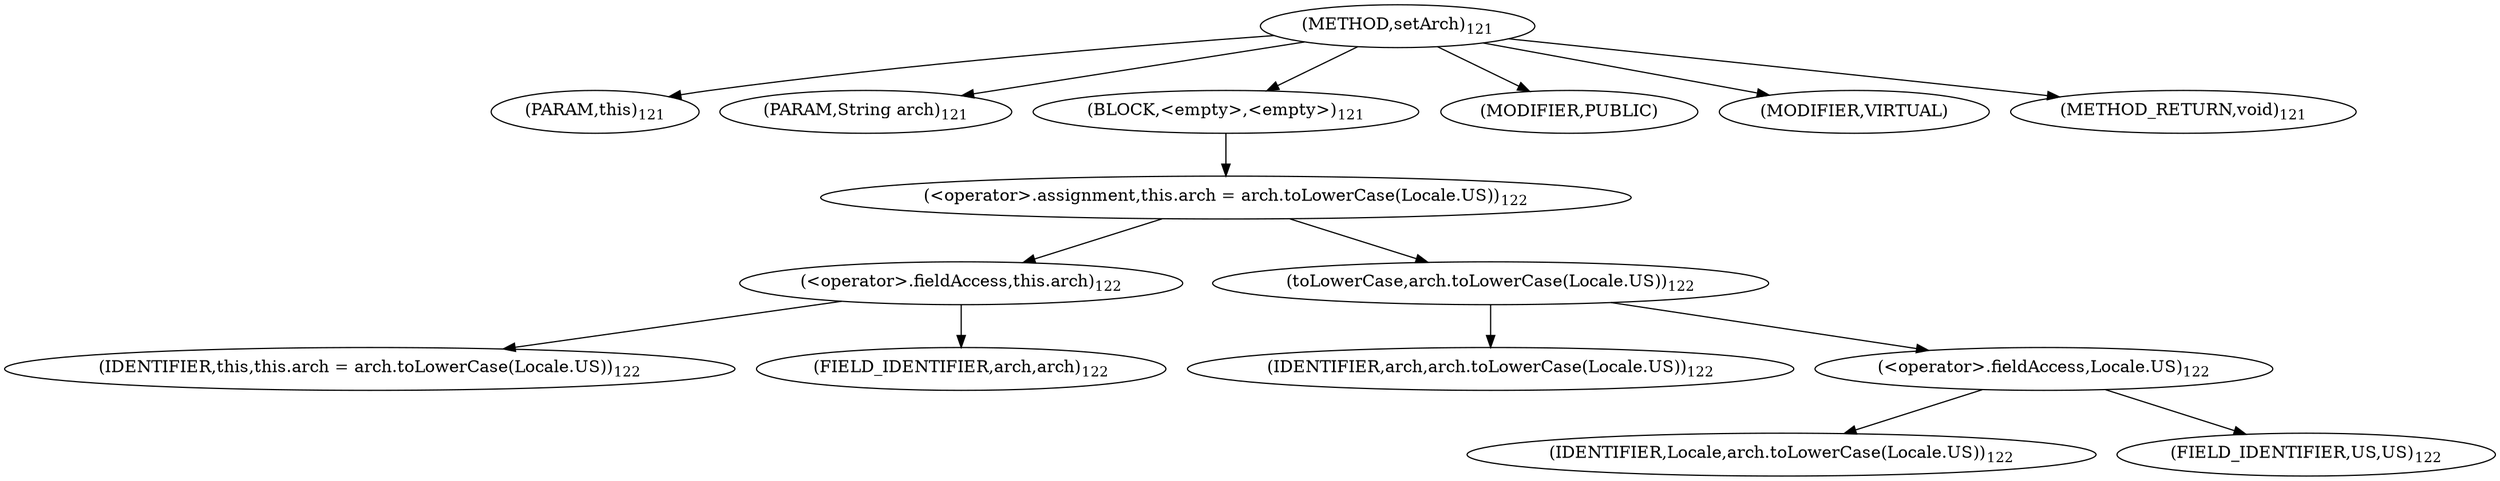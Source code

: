digraph "setArch" {  
"93" [label = <(METHOD,setArch)<SUB>121</SUB>> ]
"8" [label = <(PARAM,this)<SUB>121</SUB>> ]
"94" [label = <(PARAM,String arch)<SUB>121</SUB>> ]
"95" [label = <(BLOCK,&lt;empty&gt;,&lt;empty&gt;)<SUB>121</SUB>> ]
"96" [label = <(&lt;operator&gt;.assignment,this.arch = arch.toLowerCase(Locale.US))<SUB>122</SUB>> ]
"97" [label = <(&lt;operator&gt;.fieldAccess,this.arch)<SUB>122</SUB>> ]
"7" [label = <(IDENTIFIER,this,this.arch = arch.toLowerCase(Locale.US))<SUB>122</SUB>> ]
"98" [label = <(FIELD_IDENTIFIER,arch,arch)<SUB>122</SUB>> ]
"99" [label = <(toLowerCase,arch.toLowerCase(Locale.US))<SUB>122</SUB>> ]
"100" [label = <(IDENTIFIER,arch,arch.toLowerCase(Locale.US))<SUB>122</SUB>> ]
"101" [label = <(&lt;operator&gt;.fieldAccess,Locale.US)<SUB>122</SUB>> ]
"102" [label = <(IDENTIFIER,Locale,arch.toLowerCase(Locale.US))<SUB>122</SUB>> ]
"103" [label = <(FIELD_IDENTIFIER,US,US)<SUB>122</SUB>> ]
"104" [label = <(MODIFIER,PUBLIC)> ]
"105" [label = <(MODIFIER,VIRTUAL)> ]
"106" [label = <(METHOD_RETURN,void)<SUB>121</SUB>> ]
  "93" -> "8" 
  "93" -> "94" 
  "93" -> "95" 
  "93" -> "104" 
  "93" -> "105" 
  "93" -> "106" 
  "95" -> "96" 
  "96" -> "97" 
  "96" -> "99" 
  "97" -> "7" 
  "97" -> "98" 
  "99" -> "100" 
  "99" -> "101" 
  "101" -> "102" 
  "101" -> "103" 
}
